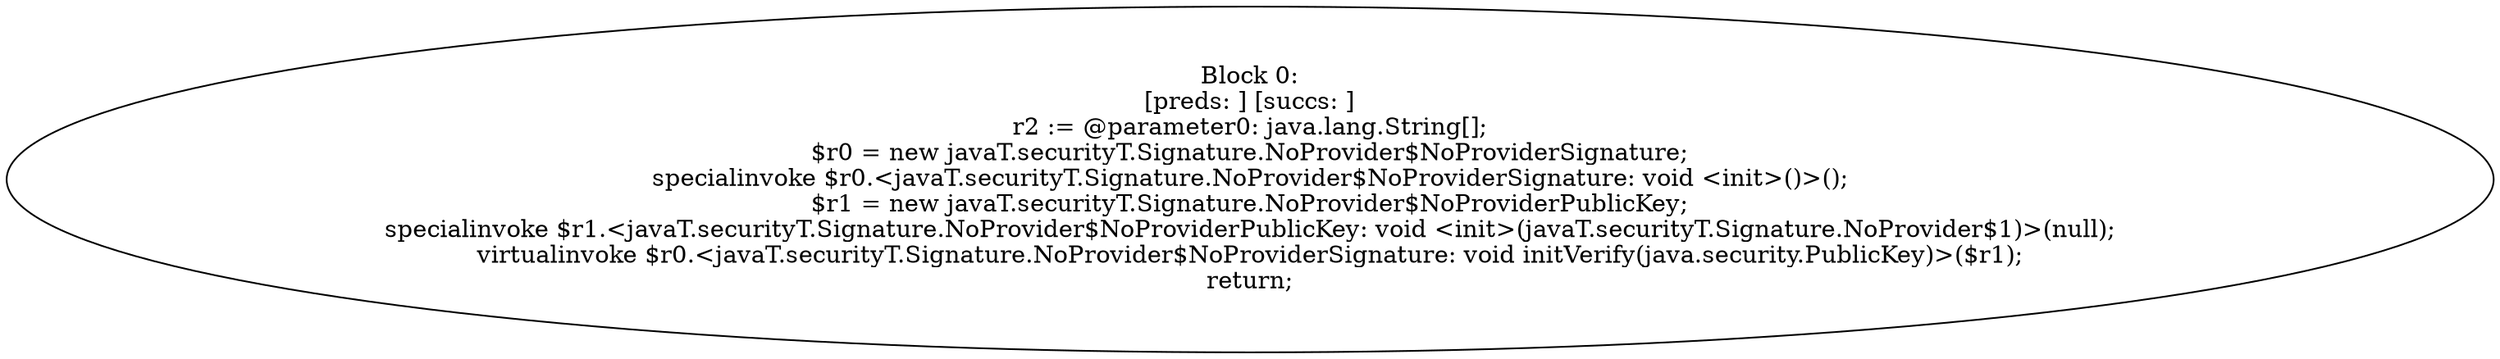 digraph "unitGraph" {
    "Block 0:
[preds: ] [succs: ]
r2 := @parameter0: java.lang.String[];
$r0 = new javaT.securityT.Signature.NoProvider$NoProviderSignature;
specialinvoke $r0.<javaT.securityT.Signature.NoProvider$NoProviderSignature: void <init>()>();
$r1 = new javaT.securityT.Signature.NoProvider$NoProviderPublicKey;
specialinvoke $r1.<javaT.securityT.Signature.NoProvider$NoProviderPublicKey: void <init>(javaT.securityT.Signature.NoProvider$1)>(null);
virtualinvoke $r0.<javaT.securityT.Signature.NoProvider$NoProviderSignature: void initVerify(java.security.PublicKey)>($r1);
return;
"
}
